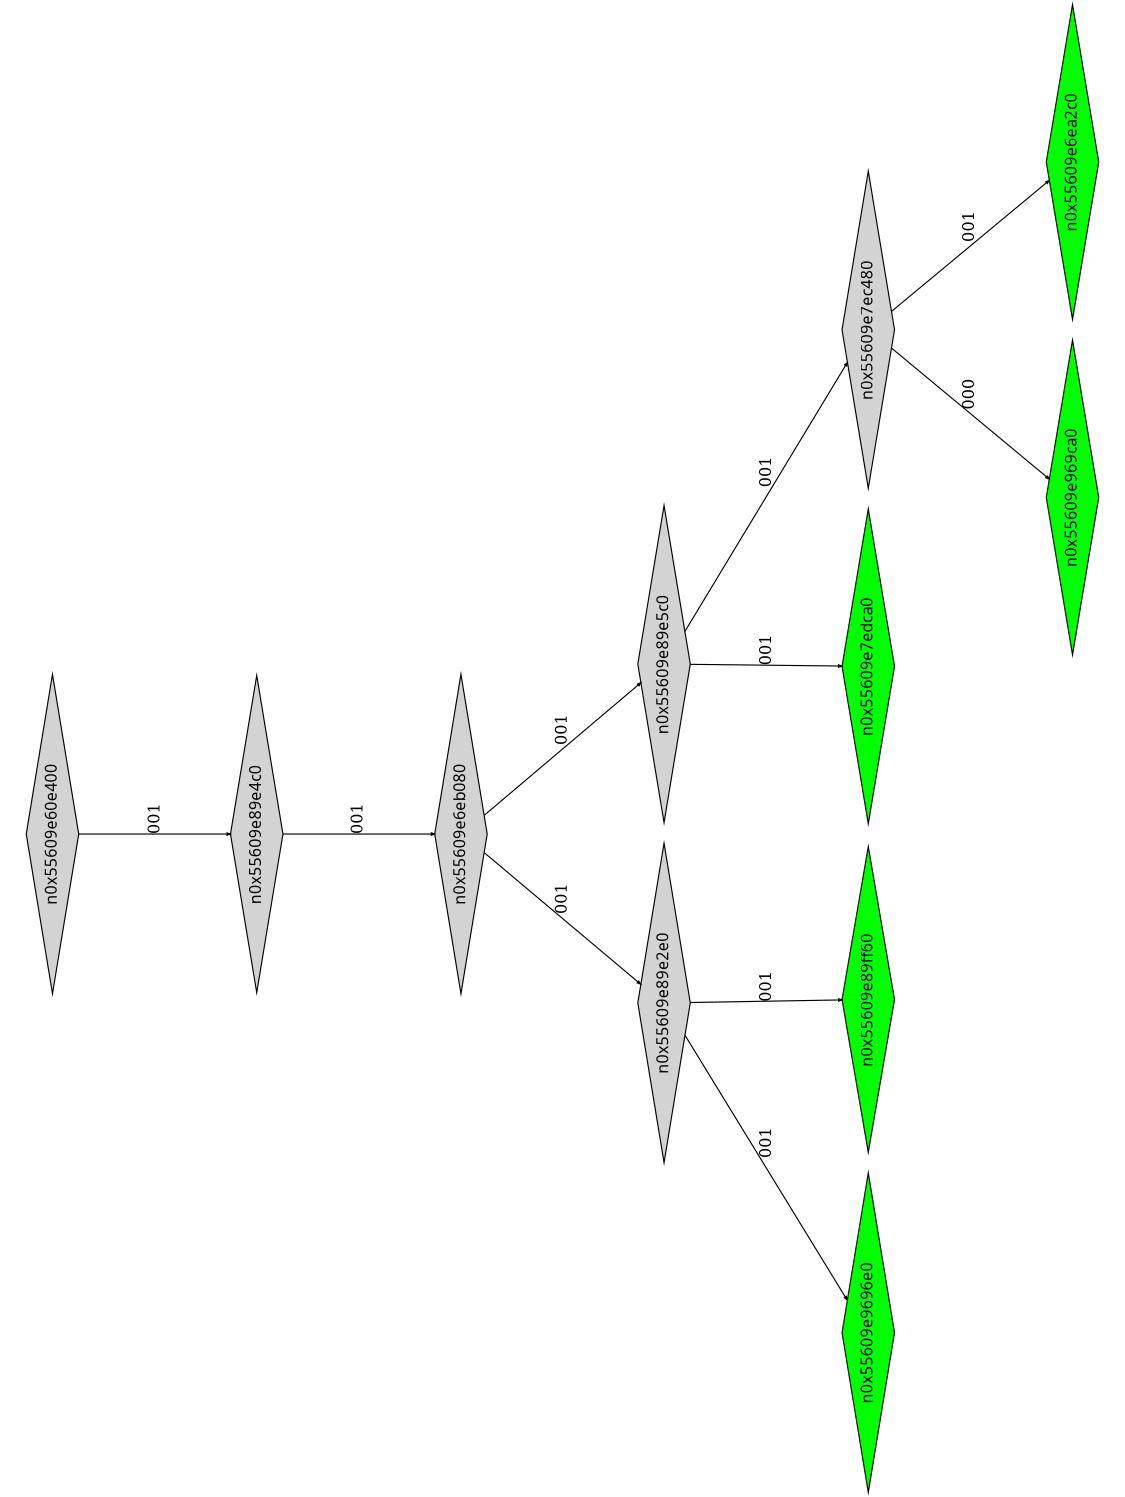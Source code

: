 digraph G {
	size="10,7.5";
	ratio=fill;
	rotate=90;
	center = "true";
	node [style="filled",width=.1,height=.1,fontname="Terminus"]
	edge [arrowsize=.3]
	n0x55609e60e400 [shape=diamond];
	n0x55609e60e400 -> n0x55609e89e4c0 [label=001];
	n0x55609e89e4c0 [shape=diamond];
	n0x55609e89e4c0 -> n0x55609e6eb080 [label=001];
	n0x55609e6eb080 [shape=diamond];
	n0x55609e6eb080 -> n0x55609e89e2e0 [label=001];
	n0x55609e6eb080 -> n0x55609e89e5c0 [label=001];
	n0x55609e89e5c0 [shape=diamond];
	n0x55609e89e5c0 -> n0x55609e7edca0 [label=001];
	n0x55609e89e5c0 -> n0x55609e7ec480 [label=001];
	n0x55609e7ec480 [shape=diamond];
	n0x55609e7ec480 -> n0x55609e969ca0 [label=000];
	n0x55609e7ec480 -> n0x55609e6ea2c0 [label=001];
	n0x55609e6ea2c0 [shape=diamond,fillcolor=green];
	n0x55609e969ca0 [shape=diamond,fillcolor=green];
	n0x55609e7edca0 [shape=diamond,fillcolor=green];
	n0x55609e89e2e0 [shape=diamond];
	n0x55609e89e2e0 -> n0x55609e9696e0 [label=001];
	n0x55609e89e2e0 -> n0x55609e89ff60 [label=001];
	n0x55609e89ff60 [shape=diamond,fillcolor=green];
	n0x55609e9696e0 [shape=diamond,fillcolor=green];
}
